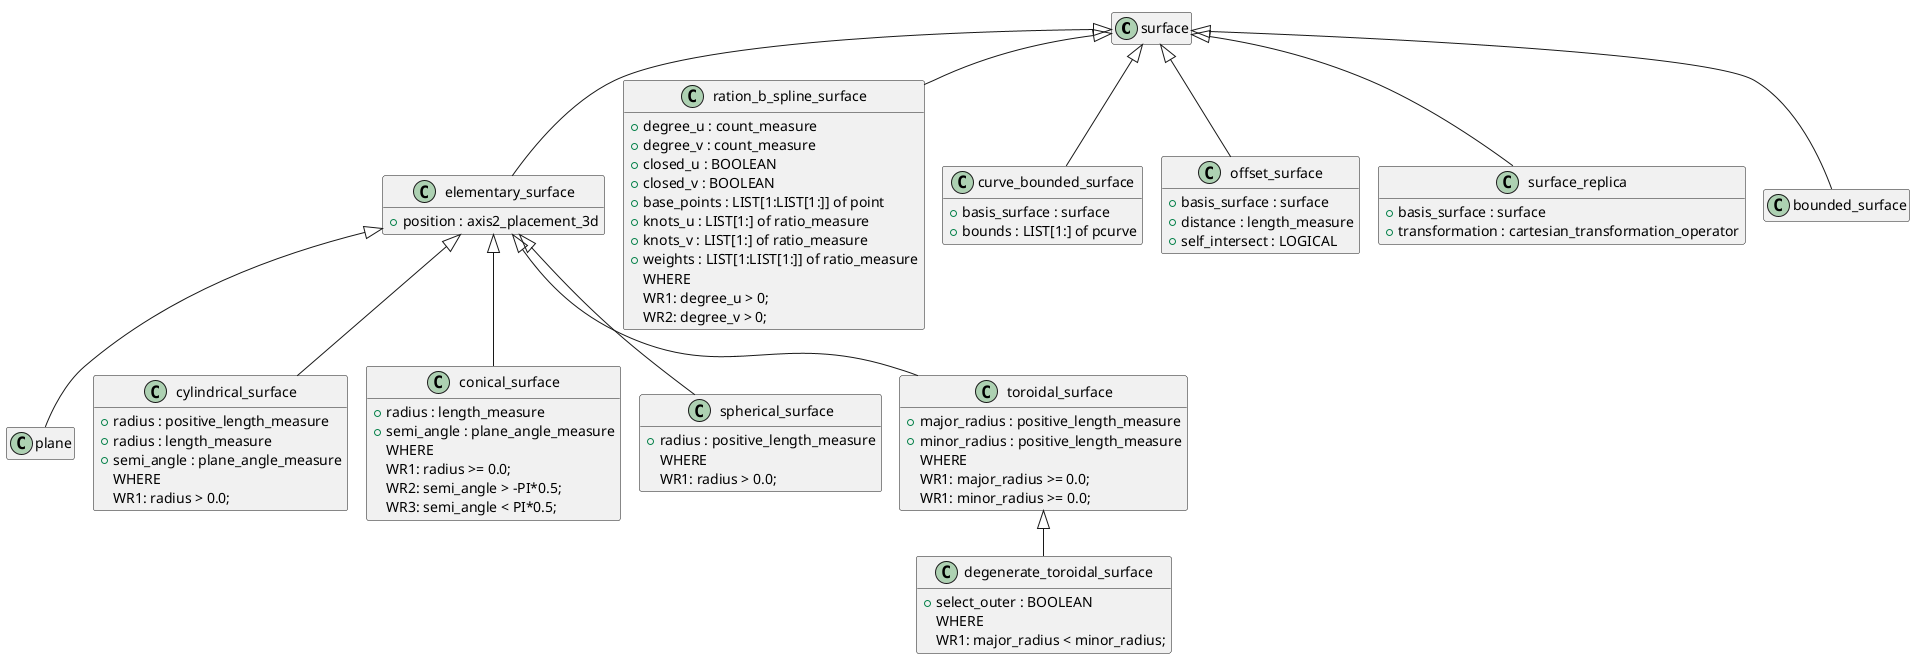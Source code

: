@startuml
!pragma layout smetana
skinparam groupInheritance 2
hide empty members

class surface {
}

class elementary_surface {
  +position : axis2_placement_3d
}

class plane {
}

class cylindrical_surface {
  +radius : positive_length_measure
}

class cylindrical_surface {
  +radius : length_measure
  +semi_angle : plane_angle_measure
WHERE
  WR1: radius > 0.0;
}


class conical_surface {
  +radius : length_measure
  +semi_angle : plane_angle_measure
WHERE
  WR1: radius >= 0.0;
  WR2: semi_angle > -PI*0.5;
  WR3: semi_angle < PI*0.5;
}

class spherical_surface {
  +radius : positive_length_measure
  WHERE
  WR1: radius > 0.0;
}

class toroidal_surface {
  +major_radius : positive_length_measure
  +minor_radius : positive_length_measure
  WHERE
  WR1: major_radius >= 0.0;
  WR1: minor_radius >= 0.0;
}

class degenerate_toroidal_surface {
  +select_outer : BOOLEAN
WHERE
  WR1: major_radius < minor_radius;
}

class ration_b_spline_surface {
  + degree_u : count_measure
  + degree_v : count_measure
  + closed_u : BOOLEAN
  + closed_v : BOOLEAN
  + base_points : LIST[1:LIST[1:]] of point
  + knots_u : LIST[1:] of ratio_measure
  + knots_v : LIST[1:] of ratio_measure
  + weights : LIST[1:LIST[1:]] of ratio_measure
  WHERE
  WR1: degree_u > 0;
  WR2: degree_v > 0;
}

class curve_bounded_surface {
  +basis_surface : surface
  +bounds : LIST[1:] of pcurve
}

class offset_surface {
  +basis_surface : surface
  +distance : length_measure
  +self_intersect : LOGICAL
}

class surface_replica {
  +basis_surface : surface
  +transformation : cartesian_transformation_operator
}

' Наследование
surface <|-- bounded_surface
surface <|-- elementary_surface
surface <|-- ration_b_spline_surface
surface <|-- curve_bounded_surface
surface <|-- offset_surface
surface <|-- surface_replica

elementary_surface <|-- plane
elementary_surface <|-- cylindrical_surface
elementary_surface <|-- conical_surface
elementary_surface <|-- spherical_surface
elementary_surface <|-- toroidal_surface

toroidal_surface <|-- degenerate_toroidal_surface

@enduml